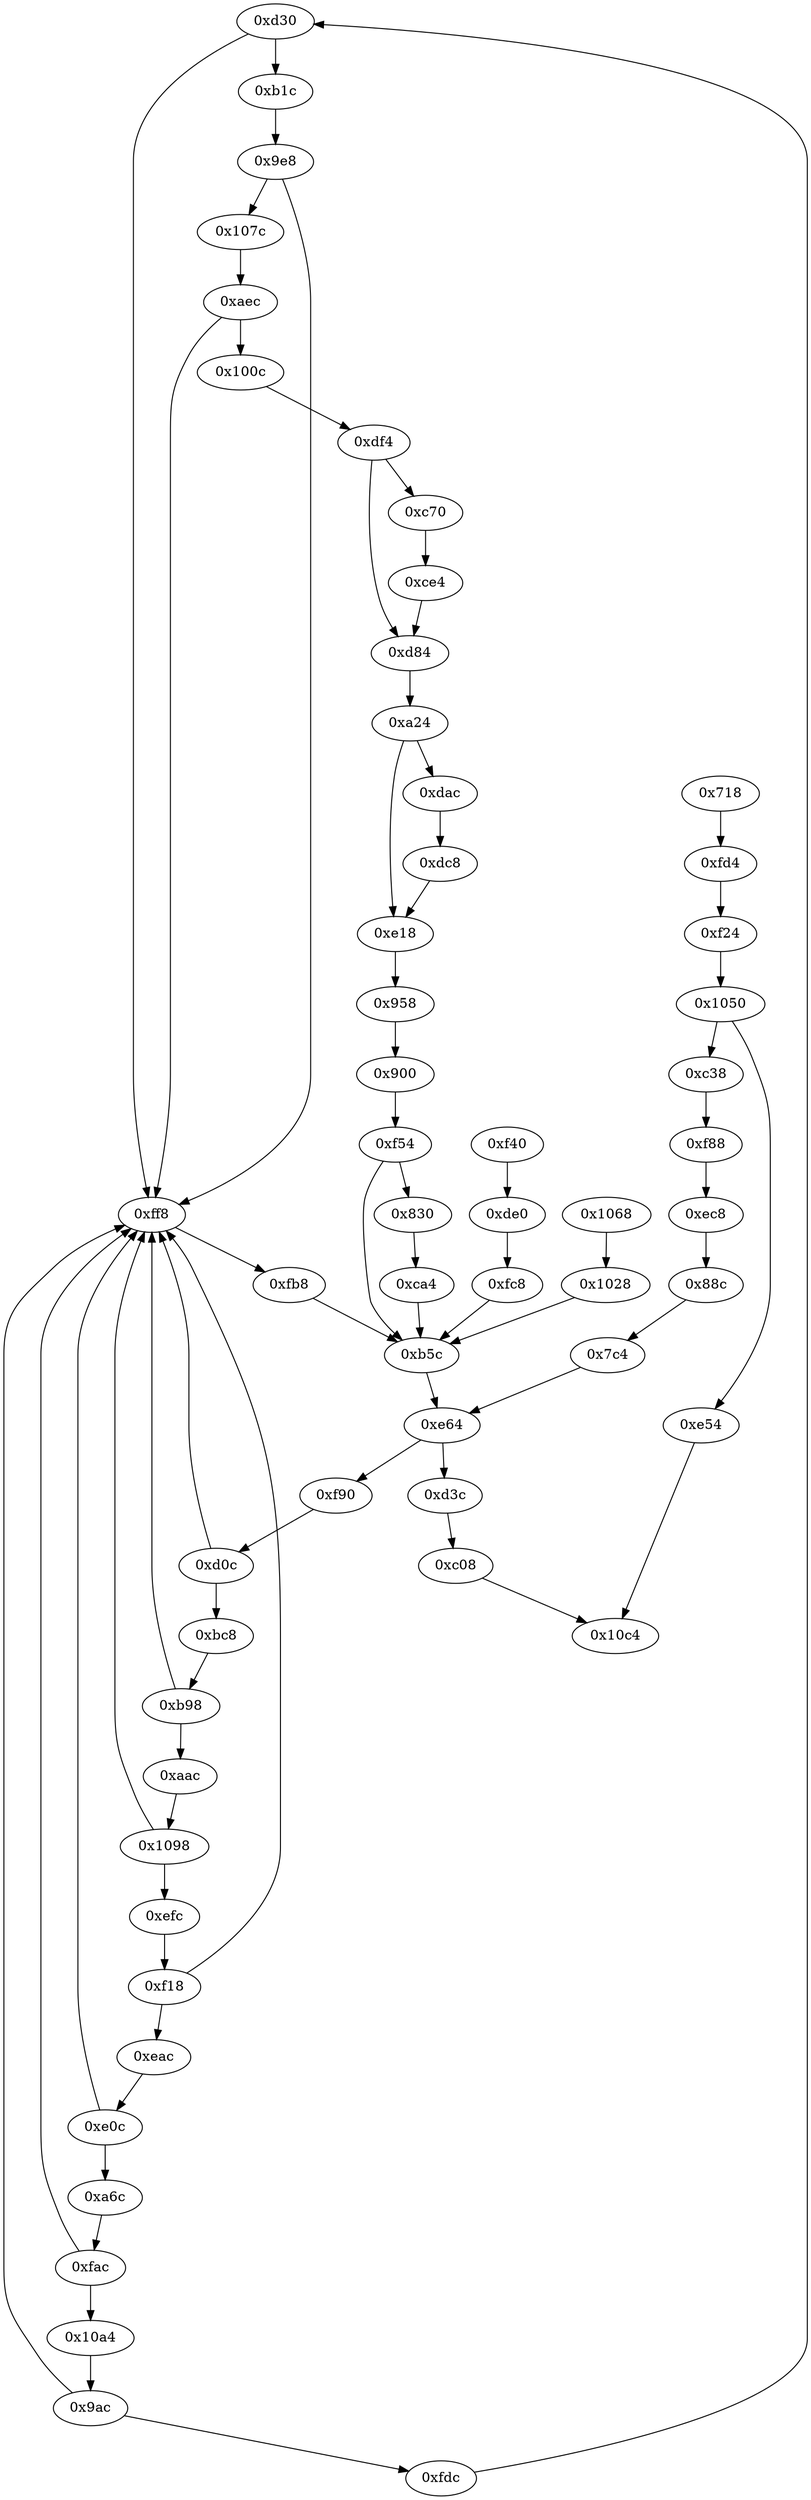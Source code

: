 strict digraph "" {
	"0xd30"	 [opcode="[u'ldrb', u'ldr', u'b']"];
	"0xb1c"	 [opcode="[u'ldr', u'cmp', u'mov', u'mov', u'strb', u'ldr', u'b']"];
	"0xd30" -> "0xb1c";
	"0xff8"	 [opcode="[u'ldr', u'add', u'str', u'ldr', u'b']"];
	"0xd30" -> "0xff8";
	"0x9ac"	 [opcode="[u'ldrb', u'ldr', u'b']"];
	"0xfdc"	 [opcode="[u'ldr', u'cmp', u'mov', u'mov', u'strb', u'ldr', u'b']"];
	"0x9ac" -> "0xfdc";
	"0x9ac" -> "0xff8";
	"0xfc8"	 [opcode="[u'ldr', u'str', u'b']"];
	"0xb5c"	 [opcode="[u'ldr', u'add', u'ldm', u'ldr', u'add', u'b']"];
	"0xfc8" -> "0xb5c";
	"0xc70"	 [opcode="[u'ldr', u'cmp', u'mov', u'mov', u'strb', u'ldr', u'b']"];
	"0xce4"	 [opcode="[u'ldrb', u'cmp', u'ldr', u'b']"];
	"0xc70" -> "0xce4";
	"0x830"	 [opcode="[u'ldr', u'add', u'str', u'ldr', u'b']"];
	"0xca4"	 [opcode="[u'ldr', u'str', u'ldr', u'str', u'ldr', u'str', u'ldr', u'str', u'mov', u'b']"];
	"0x830" -> "0xca4";
	"0xd0c"	 [opcode="[u'ldrb', u'ldr', u'b']"];
	"0xd0c" -> "0xff8";
	"0xbc8"	 [opcode="[u'ldr', u'cmp', u'mov', u'mov', u'strb', u'ldr', u'b']"];
	"0xd0c" -> "0xbc8";
	"0xe54"	 [opcode="[u'mov']"];
	"0x10c4"	 [opcode="[u'ldr', u'ldr', u'ldr', u'ldr', u'sub', u'ldr', u'sub', u'pop']"];
	"0xe54" -> "0x10c4";
	"0xe18"	 [opcode="[u'ldr', u'ldrb', u'str', u'ldr', u'cmp', u'mov', u'mov', u'strb', u'ldr', u'cmp', u'mov', u'mov', u'strb', u'ldr', u'b']"];
	"0x958"	 [opcode="[u'ldrb', u'ldr', u'ldr', u'ldrb', u'cmp', u'mov', u'cmp', u'mov', u'b']"];
	"0xe18" -> "0x958";
	"0xdc8"	 [opcode="[u'ldrb', u'cmp', u'ldr']"];
	"0xdc8" -> "0xe18";
	"0x10a4"	 [opcode="[u'ldr', u'cmp', u'mov', u'mov', u'strb', u'ldr', u'b']"];
	"0x10a4" -> "0x9ac";
	"0xe0c"	 [opcode="[u'ldrb', u'ldr', u'b']"];
	"0xe0c" -> "0xff8";
	"0xa6c"	 [opcode="[u'ldr', u'cmp', u'mov', u'mov', u'strb', u'ldr', u'b']"];
	"0xe0c" -> "0xa6c";
	"0x1098"	 [opcode="[u'ldrb', u'ldr', u'b']"];
	"0x1098" -> "0xff8";
	"0xefc"	 [opcode="[u'ldr', u'cmp', u'mov', u'mov', u'strb', u'ldr', u'b']"];
	"0x1098" -> "0xefc";
	"0xe64"	 [opcode="[u'str', u'str', u'str', u'str', u'str', u'ldr', u'ldr', u'add', u'str', u'ldr', u'ldrb', u'str', u'ldr', u'ldr', u'ldr', u'cmp', \
u'mov', u'b']"];
	"0xb5c" -> "0xe64";
	"0xaac"	 [opcode="[u'ldr', u'cmp', u'mov', u'mov', u'strb', u'ldr', u'b']"];
	"0xaac" -> "0x1098";
	"0xa24"	 [opcode="[u'ldrb', u'ldr', u'cmp', u'ldr', u'mov', u'b']"];
	"0xa24" -> "0xe18";
	"0xdac"	 [opcode="[u'ldr', u'cmp', u'mov', u'mov', u'strb', u'ldr', u'b']"];
	"0xa24" -> "0xdac";
	"0x9e8"	 [opcode="[u'ldrb', u'ldr', u'b']"];
	"0xb1c" -> "0x9e8";
	"0xf90"	 [opcode="[u'ldr', u'cmp', u'mov', u'mov', u'strb', u'ldr', u'b']"];
	"0xf90" -> "0xd0c";
	"0xec8"	 [opcode="[u'sub', u'mov', u'mov', u'mov', u'mov', u'bl', u'str', u'mov', u'mov', u'mov', u'mov', u'ldr', u'b']"];
	"0x88c"	 [opcode="[u'ldr', u'ldr', u'b']"];
	"0xec8" -> "0x88c";
	"0xc38"	 [opcode="[u'ldr', u'ldr', u'str', u'sub', u'str', u'ldr', u'ldr', u'b']"];
	"0xf88"	 [opcode="[u'ldr', u'b']"];
	"0xc38" -> "0xf88";
	"0xde0"	 [opcode="[u'ldr', u'str', u'ldr', u'str', u'b']"];
	"0xde0" -> "0xfc8";
	"0xfdc" -> "0xd30";
	"0x1050"	 [opcode="[u'ldrb', u'ldr', u'ldr', u'cmp', u'mov', u'b']"];
	"0x1050" -> "0xe54";
	"0x1050" -> "0xc38";
	"0x900"	 [opcode="[u'ldr', u'cmp', u'mov', u'mov', u'strb', u'ldr', u'b']"];
	"0xf54"	 [opcode="[u'ldrb', u'ldr', u'cmp', u'ldr', u'mov', u'str', u'ldr', u'str', u'ldr', u'str', u'ldr', u'str', u'b']"];
	"0x900" -> "0xf54";
	"0xd84"	 [opcode="[u'ldr', u'ldrb', u'str', u'ldr', u'cmp', u'mov', u'mov', u'strb', u'ldr', u'b']"];
	"0xce4" -> "0xd84";
	"0x7c4"	 [opcode="[u'mov', u'mov', u'mov', u'mov', u'mov']"];
	"0x7c4" -> "0xe64";
	"0xd84" -> "0xa24";
	"0x100c"	 [opcode="[u'ldr', u'cmp', u'mov', u'mov', u'strb', u'ldr', u'b']"];
	"0xdf4"	 [opcode="[u'ldrb', u'ldr', u'cmp', u'ldr', u'mov', u'b']"];
	"0x100c" -> "0xdf4";
	"0xfb8"	 [opcode="[u'ldr', u'str', u'ldr', u'str']"];
	"0xff8" -> "0xfb8";
	"0xb98"	 [opcode="[u'ldrb', u'ldr', u'b']"];
	"0xbc8" -> "0xb98";
	"0xf40"	 [opcode="[u'ldr', u'add', u'str', u'ldr', u'b']"];
	"0xf40" -> "0xde0";
	"0xeac"	 [opcode="[u'ldr', u'cmp', u'mov', u'mov', u'strb', u'ldr', u'b']"];
	"0xeac" -> "0xe0c";
	"0xf18"	 [opcode="[u'ldrb', u'ldr', u'b']"];
	"0xefc" -> "0xf18";
	"0x107c"	 [opcode="[u'ldr', u'cmp', u'mov', u'mov', u'strb', u'ldr', u'b']"];
	"0xaec"	 [opcode="[u'ldrb', u'ldr', u'b']"];
	"0x107c" -> "0xaec";
	"0xf24"	 [opcode="[u'ldr', u'cmp', u'mov', u'mov', u'strb', u'ldr', u'b']"];
	"0xf24" -> "0x1050";
	"0xfd4"	 [opcode="[u'ldr', u'b']"];
	"0xfd4" -> "0xf24";
	"0x88c" -> "0x7c4";
	"0x9e8" -> "0xff8";
	"0x9e8" -> "0x107c";
	"0xfac"	 [opcode="[u'ldrb', u'ldr', u'b']"];
	"0xa6c" -> "0xfac";
	"0xe64" -> "0xf90";
	"0xd3c"	 [opcode="[u'ldr', u'ldr', u'mov', u'mov', u'bl', u'ldr', u'ldr', u'bl', u'ldr', u'ldr', u'bl', u'ldr', u'ldr', u'bl', u'ldr', u'mov', u'mov', \
u'b']"];
	"0xe64" -> "0xd3c";
	"0xc08"	 [opcode="[u'ldr', u'mov', u'b']"];
	"0xd3c" -> "0xc08";
	"0xfb8" -> "0xb5c";
	"0xfac" -> "0x10a4";
	"0xfac" -> "0xff8";
	"0xb98" -> "0xaac";
	"0xb98" -> "0xff8";
	"0x1068"	 [opcode="[u'ldr', u'add', u'str', u'ldr', u'b']"];
	"0x1028"	 [opcode="[u'ldr', u'str', u'ldr', u'str', u'ldr', u'str']"];
	"0x1068" -> "0x1028";
	"0xc08" -> "0x10c4";
	"0x958" -> "0x900";
	"0xf88" -> "0xec8";
	"0x1028" -> "0xb5c";
	"0xf18" -> "0xff8";
	"0xf18" -> "0xeac";
	"0xdf4" -> "0xc70";
	"0xdf4" -> "0xd84";
	"0xaec" -> "0x100c";
	"0xaec" -> "0xff8";
	"0xca4" -> "0xb5c";
	"0x718"	 [opcode="[u'push', u'add', u'sub', u'str', u'ldr', u'str', u'ldr', u'ldr', u'str', u'ldr', u'ldr', u'str', u'ldr', u'ldr', u'str', u'ldr', \
u'str', u'ldr', u'str', u'ldr', u'str', u'ldr', u'ldr', u'add', u'str', u'ldr', u'add', u'str', u'ldr', u'add', u'str', u'ldr', \
u'add', u'str', u'str', u'str', u'str', u'str', u'str', u'b']"];
	"0x718" -> "0xfd4";
	"0xdac" -> "0xdc8";
	"0xf54" -> "0x830";
	"0xf54" -> "0xb5c";
}
